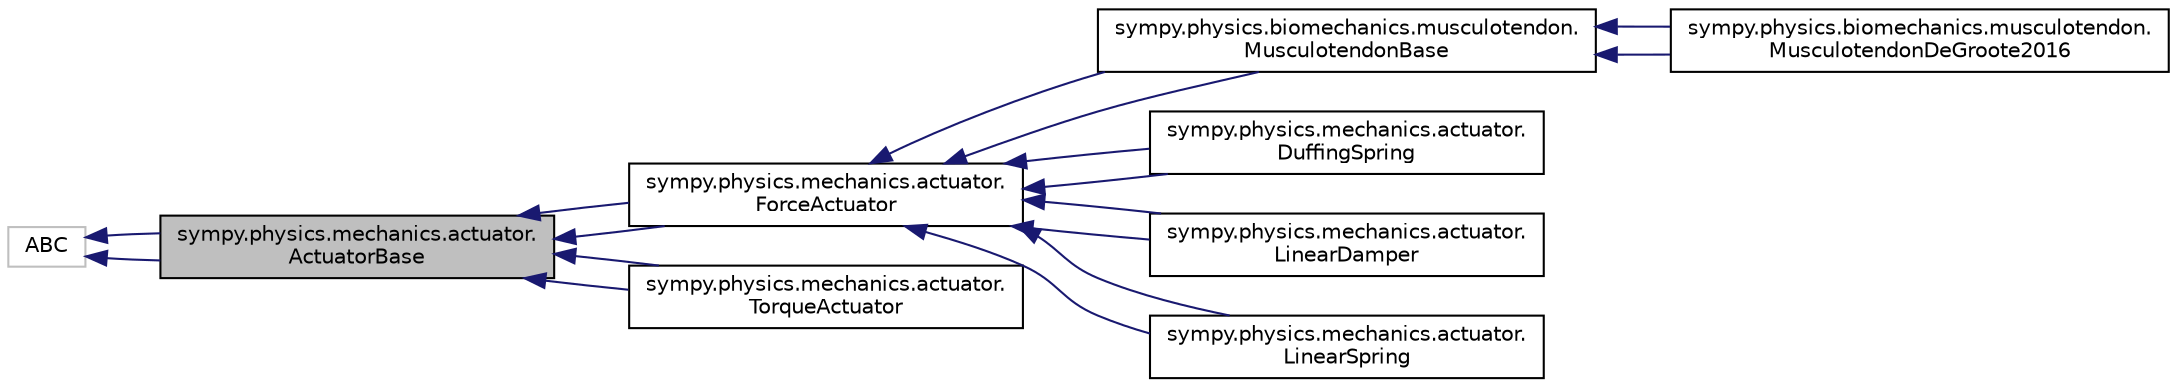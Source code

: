 digraph "sympy.physics.mechanics.actuator.ActuatorBase"
{
 // LATEX_PDF_SIZE
  edge [fontname="Helvetica",fontsize="10",labelfontname="Helvetica",labelfontsize="10"];
  node [fontname="Helvetica",fontsize="10",shape=record];
  rankdir="LR";
  Node1 [label="sympy.physics.mechanics.actuator.\lActuatorBase",height=0.2,width=0.4,color="black", fillcolor="grey75", style="filled", fontcolor="black",tooltip=" "];
  Node2 -> Node1 [dir="back",color="midnightblue",fontsize="10",style="solid",fontname="Helvetica"];
  Node2 [label="ABC",height=0.2,width=0.4,color="grey75", fillcolor="white", style="filled",tooltip=" "];
  Node2 -> Node1 [dir="back",color="midnightblue",fontsize="10",style="solid",fontname="Helvetica"];
  Node1 -> Node3 [dir="back",color="midnightblue",fontsize="10",style="solid",fontname="Helvetica"];
  Node3 [label="sympy.physics.mechanics.actuator.\lForceActuator",height=0.2,width=0.4,color="black", fillcolor="white", style="filled",URL="$classsympy_1_1physics_1_1mechanics_1_1actuator_1_1ForceActuator.html",tooltip=" "];
  Node3 -> Node4 [dir="back",color="midnightblue",fontsize="10",style="solid",fontname="Helvetica"];
  Node4 [label="sympy.physics.biomechanics.musculotendon.\lMusculotendonBase",height=0.2,width=0.4,color="black", fillcolor="white", style="filled",URL="$classsympy_1_1physics_1_1biomechanics_1_1musculotendon_1_1MusculotendonBase.html",tooltip=" "];
  Node4 -> Node5 [dir="back",color="midnightblue",fontsize="10",style="solid",fontname="Helvetica"];
  Node5 [label="sympy.physics.biomechanics.musculotendon.\lMusculotendonDeGroote2016",height=0.2,width=0.4,color="black", fillcolor="white", style="filled",URL="$classsympy_1_1physics_1_1biomechanics_1_1musculotendon_1_1MusculotendonDeGroote2016.html",tooltip=" "];
  Node4 -> Node5 [dir="back",color="midnightblue",fontsize="10",style="solid",fontname="Helvetica"];
  Node3 -> Node4 [dir="back",color="midnightblue",fontsize="10",style="solid",fontname="Helvetica"];
  Node3 -> Node6 [dir="back",color="midnightblue",fontsize="10",style="solid",fontname="Helvetica"];
  Node6 [label="sympy.physics.mechanics.actuator.\lDuffingSpring",height=0.2,width=0.4,color="black", fillcolor="white", style="filled",URL="$classsympy_1_1physics_1_1mechanics_1_1actuator_1_1DuffingSpring.html",tooltip=" "];
  Node3 -> Node6 [dir="back",color="midnightblue",fontsize="10",style="solid",fontname="Helvetica"];
  Node3 -> Node7 [dir="back",color="midnightblue",fontsize="10",style="solid",fontname="Helvetica"];
  Node7 [label="sympy.physics.mechanics.actuator.\lLinearDamper",height=0.2,width=0.4,color="black", fillcolor="white", style="filled",URL="$classsympy_1_1physics_1_1mechanics_1_1actuator_1_1LinearDamper.html",tooltip=" "];
  Node3 -> Node7 [dir="back",color="midnightblue",fontsize="10",style="solid",fontname="Helvetica"];
  Node3 -> Node8 [dir="back",color="midnightblue",fontsize="10",style="solid",fontname="Helvetica"];
  Node8 [label="sympy.physics.mechanics.actuator.\lLinearSpring",height=0.2,width=0.4,color="black", fillcolor="white", style="filled",URL="$classsympy_1_1physics_1_1mechanics_1_1actuator_1_1LinearSpring.html",tooltip=" "];
  Node3 -> Node8 [dir="back",color="midnightblue",fontsize="10",style="solid",fontname="Helvetica"];
  Node1 -> Node3 [dir="back",color="midnightblue",fontsize="10",style="solid",fontname="Helvetica"];
  Node1 -> Node9 [dir="back",color="midnightblue",fontsize="10",style="solid",fontname="Helvetica"];
  Node9 [label="sympy.physics.mechanics.actuator.\lTorqueActuator",height=0.2,width=0.4,color="black", fillcolor="white", style="filled",URL="$classsympy_1_1physics_1_1mechanics_1_1actuator_1_1TorqueActuator.html",tooltip=" "];
  Node1 -> Node9 [dir="back",color="midnightblue",fontsize="10",style="solid",fontname="Helvetica"];
}
